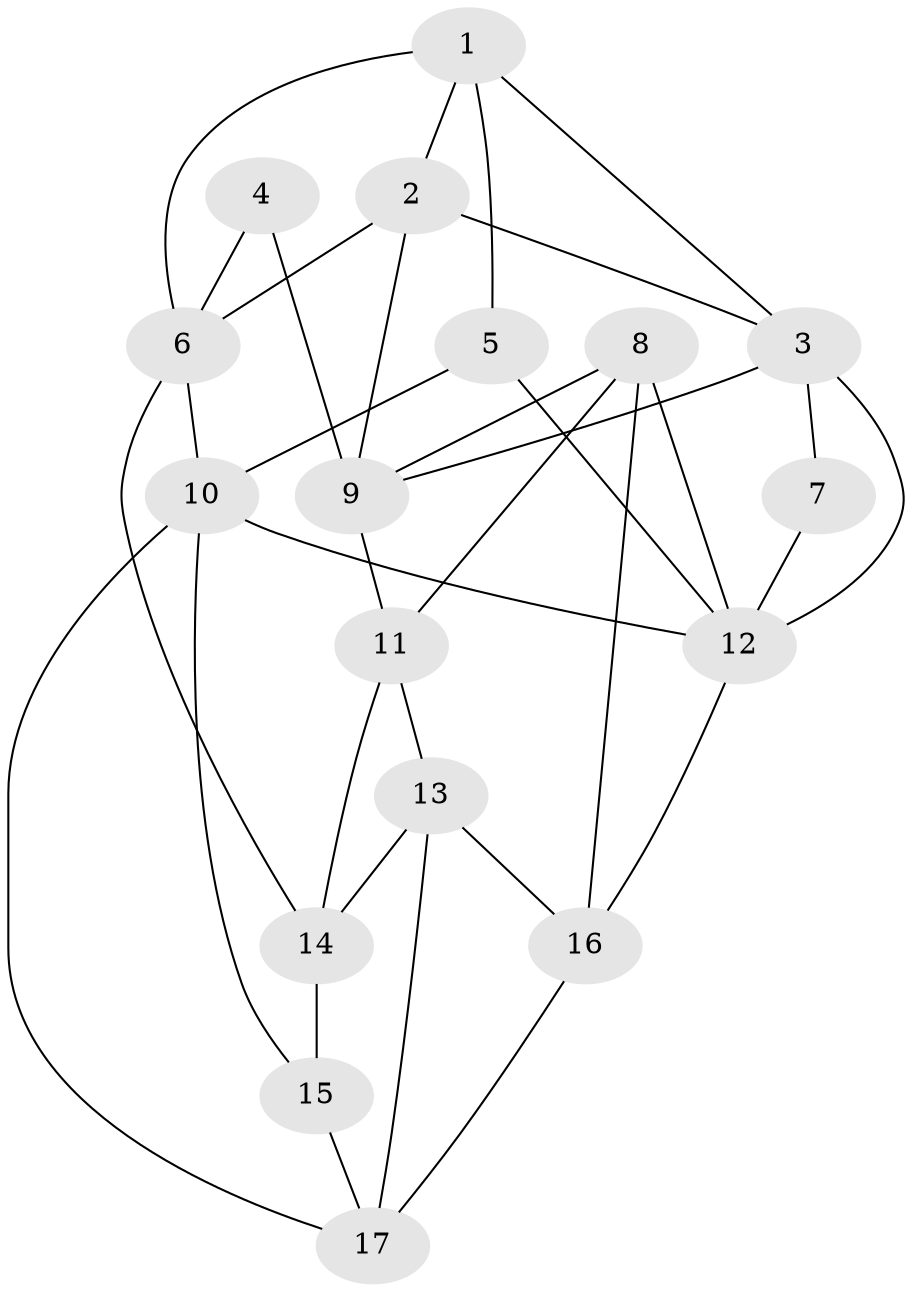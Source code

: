 // original degree distribution, {3: 0.037037037037037035, 4: 0.24074074074074073, 6: 0.2037037037037037, 5: 0.5185185185185185}
// Generated by graph-tools (version 1.1) at 2025/38/03/04/25 23:38:32]
// undirected, 17 vertices, 34 edges
graph export_dot {
  node [color=gray90,style=filled];
  1;
  2;
  3;
  4;
  5;
  6;
  7;
  8;
  9;
  10;
  11;
  12;
  13;
  14;
  15;
  16;
  17;
  1 -- 2 [weight=1.0];
  1 -- 3 [weight=1.0];
  1 -- 5 [weight=1.0];
  1 -- 6 [weight=1.0];
  2 -- 3 [weight=1.0];
  2 -- 6 [weight=1.0];
  2 -- 9 [weight=1.0];
  3 -- 7 [weight=2.0];
  3 -- 9 [weight=1.0];
  3 -- 12 [weight=1.0];
  4 -- 6 [weight=2.0];
  4 -- 9 [weight=2.0];
  5 -- 10 [weight=2.0];
  5 -- 12 [weight=1.0];
  6 -- 10 [weight=1.0];
  6 -- 14 [weight=1.0];
  7 -- 12 [weight=2.0];
  8 -- 9 [weight=1.0];
  8 -- 11 [weight=1.0];
  8 -- 12 [weight=1.0];
  8 -- 16 [weight=1.0];
  9 -- 11 [weight=1.0];
  10 -- 12 [weight=1.0];
  10 -- 15 [weight=1.0];
  10 -- 17 [weight=1.0];
  11 -- 13 [weight=1.0];
  11 -- 14 [weight=1.0];
  12 -- 16 [weight=1.0];
  13 -- 14 [weight=1.0];
  13 -- 16 [weight=1.0];
  13 -- 17 [weight=1.0];
  14 -- 15 [weight=2.0];
  15 -- 17 [weight=1.0];
  16 -- 17 [weight=1.0];
}
